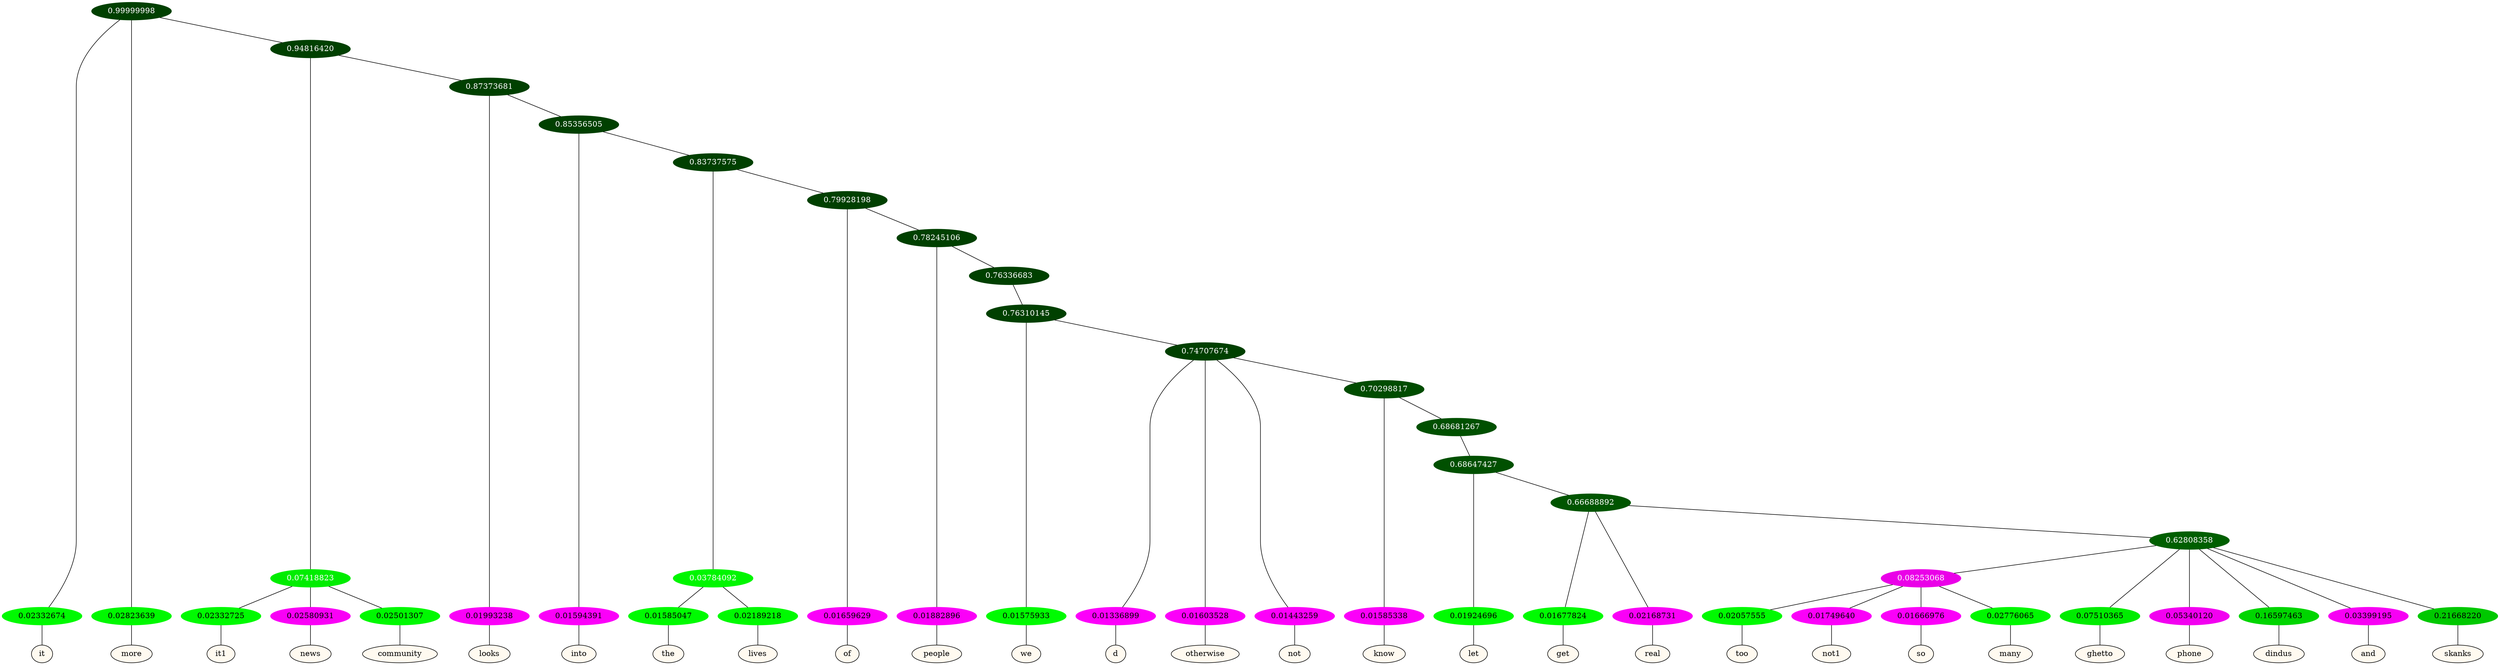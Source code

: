 graph {
	node [format=png height=0.15 nodesep=0.001 ordering=out overlap=prism overlap_scaling=0.01 ranksep=0.001 ratio=0.2 style=filled width=0.15]
	{
		rank=same
		a_w_1 [label=it color=black fillcolor=floralwhite style="filled,solid"]
		a_w_2 [label=more color=black fillcolor=floralwhite style="filled,solid"]
		a_w_6 [label=it1 color=black fillcolor=floralwhite style="filled,solid"]
		a_w_7 [label=news color=black fillcolor=floralwhite style="filled,solid"]
		a_w_8 [label=community color=black fillcolor=floralwhite style="filled,solid"]
		a_w_9 [label=looks color=black fillcolor=floralwhite style="filled,solid"]
		a_w_11 [label=into color=black fillcolor=floralwhite style="filled,solid"]
		a_w_15 [label=the color=black fillcolor=floralwhite style="filled,solid"]
		a_w_16 [label=lives color=black fillcolor=floralwhite style="filled,solid"]
		a_w_17 [label=of color=black fillcolor=floralwhite style="filled,solid"]
		a_w_19 [label=people color=black fillcolor=floralwhite style="filled,solid"]
		a_w_22 [label=we color=black fillcolor=floralwhite style="filled,solid"]
		a_w_24 [label=d color=black fillcolor=floralwhite style="filled,solid"]
		a_w_25 [label=otherwise color=black fillcolor=floralwhite style="filled,solid"]
		a_w_26 [label=not color=black fillcolor=floralwhite style="filled,solid"]
		a_w_28 [label=know color=black fillcolor=floralwhite style="filled,solid"]
		a_w_31 [label=let color=black fillcolor=floralwhite style="filled,solid"]
		a_w_33 [label=get color=black fillcolor=floralwhite style="filled,solid"]
		a_w_34 [label=real color=black fillcolor=floralwhite style="filled,solid"]
		a_w_42 [label=too color=black fillcolor=floralwhite style="filled,solid"]
		a_w_43 [label=not1 color=black fillcolor=floralwhite style="filled,solid"]
		a_w_44 [label=so color=black fillcolor=floralwhite style="filled,solid"]
		a_w_45 [label=many color=black fillcolor=floralwhite style="filled,solid"]
		a_w_37 [label=ghetto color=black fillcolor=floralwhite style="filled,solid"]
		a_w_38 [label=phone color=black fillcolor=floralwhite style="filled,solid"]
		a_w_39 [label=dindus color=black fillcolor=floralwhite style="filled,solid"]
		a_w_40 [label=and color=black fillcolor=floralwhite style="filled,solid"]
		a_w_41 [label=skanks color=black fillcolor=floralwhite style="filled,solid"]
	}
	a_n_1 -- a_w_1
	a_n_2 -- a_w_2
	a_n_6 -- a_w_6
	a_n_7 -- a_w_7
	a_n_8 -- a_w_8
	a_n_9 -- a_w_9
	a_n_11 -- a_w_11
	a_n_15 -- a_w_15
	a_n_16 -- a_w_16
	a_n_17 -- a_w_17
	a_n_19 -- a_w_19
	a_n_22 -- a_w_22
	a_n_24 -- a_w_24
	a_n_25 -- a_w_25
	a_n_26 -- a_w_26
	a_n_28 -- a_w_28
	a_n_31 -- a_w_31
	a_n_33 -- a_w_33
	a_n_34 -- a_w_34
	a_n_42 -- a_w_42
	a_n_43 -- a_w_43
	a_n_44 -- a_w_44
	a_n_45 -- a_w_45
	a_n_37 -- a_w_37
	a_n_38 -- a_w_38
	a_n_39 -- a_w_39
	a_n_40 -- a_w_40
	a_n_41 -- a_w_41
	{
		rank=same
		a_n_1 [label=0.02332674 color="0.334 1.000 0.977" fontcolor=black]
		a_n_2 [label=0.02823639 color="0.334 1.000 0.972" fontcolor=black]
		a_n_6 [label=0.02332725 color="0.334 1.000 0.977" fontcolor=black]
		a_n_7 [label=0.02580931 color="0.835 1.000 0.974" fontcolor=black]
		a_n_8 [label=0.02501307 color="0.334 1.000 0.975" fontcolor=black]
		a_n_9 [label=0.01993238 color="0.835 1.000 0.980" fontcolor=black]
		a_n_11 [label=0.01594391 color="0.835 1.000 0.984" fontcolor=black]
		a_n_15 [label=0.01585047 color="0.334 1.000 0.984" fontcolor=black]
		a_n_16 [label=0.02189218 color="0.334 1.000 0.978" fontcolor=black]
		a_n_17 [label=0.01659629 color="0.835 1.000 0.983" fontcolor=black]
		a_n_19 [label=0.01882896 color="0.835 1.000 0.981" fontcolor=black]
		a_n_22 [label=0.01575933 color="0.334 1.000 0.984" fontcolor=black]
		a_n_24 [label=0.01336899 color="0.835 1.000 0.987" fontcolor=black]
		a_n_25 [label=0.01603528 color="0.835 1.000 0.984" fontcolor=black]
		a_n_26 [label=0.01443259 color="0.835 1.000 0.986" fontcolor=black]
		a_n_28 [label=0.01585338 color="0.835 1.000 0.984" fontcolor=black]
		a_n_31 [label=0.01924696 color="0.334 1.000 0.981" fontcolor=black]
		a_n_33 [label=0.01677824 color="0.334 1.000 0.983" fontcolor=black]
		a_n_34 [label=0.02168731 color="0.835 1.000 0.978" fontcolor=black]
		a_n_42 [label=0.02057555 color="0.334 1.000 0.979" fontcolor=black]
		a_n_43 [label=0.01749640 color="0.835 1.000 0.983" fontcolor=black]
		a_n_44 [label=0.01666976 color="0.835 1.000 0.983" fontcolor=black]
		a_n_45 [label=0.02776065 color="0.334 1.000 0.972" fontcolor=black]
		a_n_37 [label=0.07510365 color="0.334 1.000 0.925" fontcolor=black]
		a_n_38 [label=0.05340120 color="0.835 1.000 0.947" fontcolor=black]
		a_n_39 [label=0.16597463 color="0.334 1.000 0.834" fontcolor=black]
		a_n_40 [label=0.03399195 color="0.835 1.000 0.966" fontcolor=black]
		a_n_41 [label=0.21668220 color="0.334 1.000 0.783" fontcolor=black]
	}
	a_n_0 [label=0.99999998 color="0.334 1.000 0.250" fontcolor=grey99]
	a_n_0 -- a_n_1
	a_n_0 -- a_n_2
	a_n_3 [label=0.94816420 color="0.334 1.000 0.250" fontcolor=grey99]
	a_n_0 -- a_n_3
	a_n_4 [label=0.07418823 color="0.334 1.000 0.926" fontcolor=grey99]
	a_n_3 -- a_n_4
	a_n_5 [label=0.87373681 color="0.334 1.000 0.250" fontcolor=grey99]
	a_n_3 -- a_n_5
	a_n_4 -- a_n_6
	a_n_4 -- a_n_7
	a_n_4 -- a_n_8
	a_n_5 -- a_n_9
	a_n_10 [label=0.85356505 color="0.334 1.000 0.250" fontcolor=grey99]
	a_n_5 -- a_n_10
	a_n_10 -- a_n_11
	a_n_12 [label=0.83737575 color="0.334 1.000 0.250" fontcolor=grey99]
	a_n_10 -- a_n_12
	a_n_13 [label=0.03784092 color="0.334 1.000 0.962" fontcolor=grey99]
	a_n_12 -- a_n_13
	a_n_14 [label=0.79928198 color="0.334 1.000 0.250" fontcolor=grey99]
	a_n_12 -- a_n_14
	a_n_13 -- a_n_15
	a_n_13 -- a_n_16
	a_n_14 -- a_n_17
	a_n_18 [label=0.78245106 color="0.334 1.000 0.250" fontcolor=grey99]
	a_n_14 -- a_n_18
	a_n_18 -- a_n_19
	a_n_20 [label=0.76336683 color="0.334 1.000 0.250" fontcolor=grey99]
	a_n_18 -- a_n_20
	a_n_21 [label=0.76310145 color="0.334 1.000 0.250" fontcolor=grey99]
	a_n_20 -- a_n_21
	a_n_21 -- a_n_22
	a_n_23 [label=0.74707674 color="0.334 1.000 0.253" fontcolor=grey99]
	a_n_21 -- a_n_23
	a_n_23 -- a_n_24
	a_n_23 -- a_n_25
	a_n_23 -- a_n_26
	a_n_27 [label=0.70298817 color="0.334 1.000 0.297" fontcolor=grey99]
	a_n_23 -- a_n_27
	a_n_27 -- a_n_28
	a_n_29 [label=0.68681267 color="0.334 1.000 0.313" fontcolor=grey99]
	a_n_27 -- a_n_29
	a_n_30 [label=0.68647427 color="0.334 1.000 0.314" fontcolor=grey99]
	a_n_29 -- a_n_30
	a_n_30 -- a_n_31
	a_n_32 [label=0.66688892 color="0.334 1.000 0.333" fontcolor=grey99]
	a_n_30 -- a_n_32
	a_n_32 -- a_n_33
	a_n_32 -- a_n_34
	a_n_35 [label=0.62808358 color="0.334 1.000 0.372" fontcolor=grey99]
	a_n_32 -- a_n_35
	a_n_36 [label=0.08253068 color="0.835 1.000 0.917" fontcolor=grey99]
	a_n_35 -- a_n_36
	a_n_35 -- a_n_37
	a_n_35 -- a_n_38
	a_n_35 -- a_n_39
	a_n_35 -- a_n_40
	a_n_35 -- a_n_41
	a_n_36 -- a_n_42
	a_n_36 -- a_n_43
	a_n_36 -- a_n_44
	a_n_36 -- a_n_45
}
